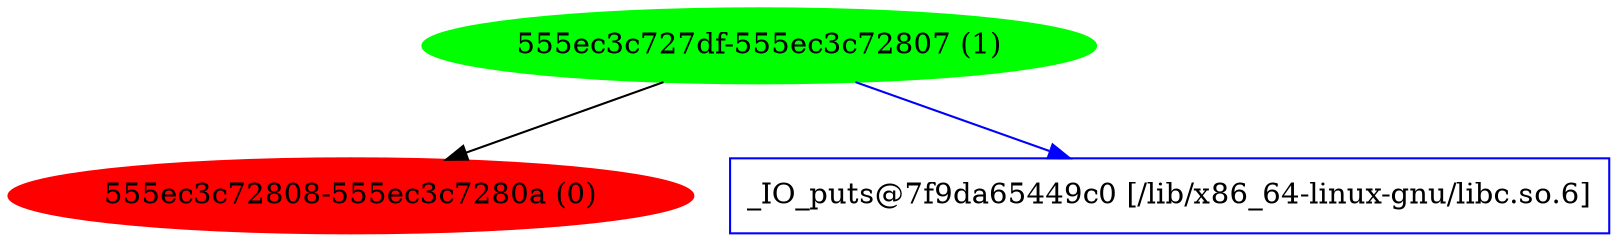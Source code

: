 digraph G {
   bb_555ec3c72808 [label="555ec3c72808-555ec3c7280a (0)", color="red" style=filled];
   bb_555ec3c727df [label="555ec3c727df-555ec3c72807 (1)", color="green" style=filled];
   func_7f9da65449c0 [label="_IO_puts@7f9da65449c0 [/lib/x86_64-linux-gnu/libc.so.6]", color=blue, shape=rectangle,URL="7f9da65449c0.svg"];
   bb_555ec3c727df -> func_7f9da65449c0 [color=blue];
   bb_555ec3c727df -> bb_555ec3c72808;
}